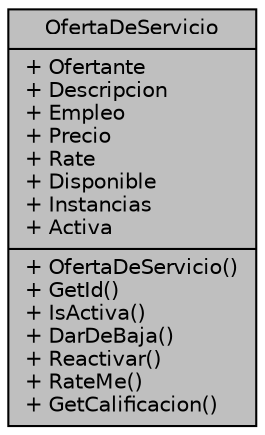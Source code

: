 digraph "OfertaDeServicio"
{
 // INTERACTIVE_SVG=YES
 // LATEX_PDF_SIZE
  edge [fontname="Helvetica",fontsize="10",labelfontname="Helvetica",labelfontsize="10"];
  node [fontname="Helvetica",fontsize="10",shape=record];
  Node1 [label="{OfertaDeServicio\n|+ Ofertante\l+ Descripcion\l+ Empleo\l+ Precio\l+ Rate\l+ Disponible\l+ Instancias\l+ Activa\l|+ OfertaDeServicio()\l+ GetId()\l+ IsActiva()\l+ DarDeBaja()\l+ Reactivar()\l+ RateMe()\l+ GetCalificacion()\l}",height=0.2,width=0.4,color="black", fillcolor="grey75", style="filled", fontcolor="black",tooltip="Clase que representa una oferta de sevicio"];
}
